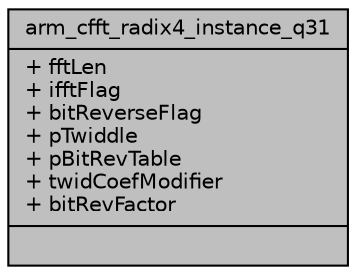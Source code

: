 digraph "arm_cfft_radix4_instance_q31"
{
  edge [fontname="Helvetica",fontsize="10",labelfontname="Helvetica",labelfontsize="10"];
  node [fontname="Helvetica",fontsize="10",shape=record];
  Node1 [label="{arm_cfft_radix4_instance_q31\n|+ fftLen\l+ ifftFlag\l+ bitReverseFlag\l+ pTwiddle\l+ pBitRevTable\l+ twidCoefModifier\l+ bitRevFactor\l|}",height=0.2,width=0.4,color="black", fillcolor="grey75", style="filled", fontcolor="black"];
}
